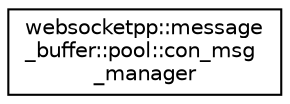 digraph "Graphical Class Hierarchy"
{
  edge [fontname="Helvetica",fontsize="10",labelfontname="Helvetica",labelfontsize="10"];
  node [fontname="Helvetica",fontsize="10",shape=record];
  rankdir="LR";
  Node0 [label="websocketpp::message\l_buffer::pool::con_msg\l_manager",height=0.2,width=0.4,color="black", fillcolor="white", style="filled",URL="$classwebsocketpp_1_1message__buffer_1_1pool_1_1con__msg__manager.html"];
}
